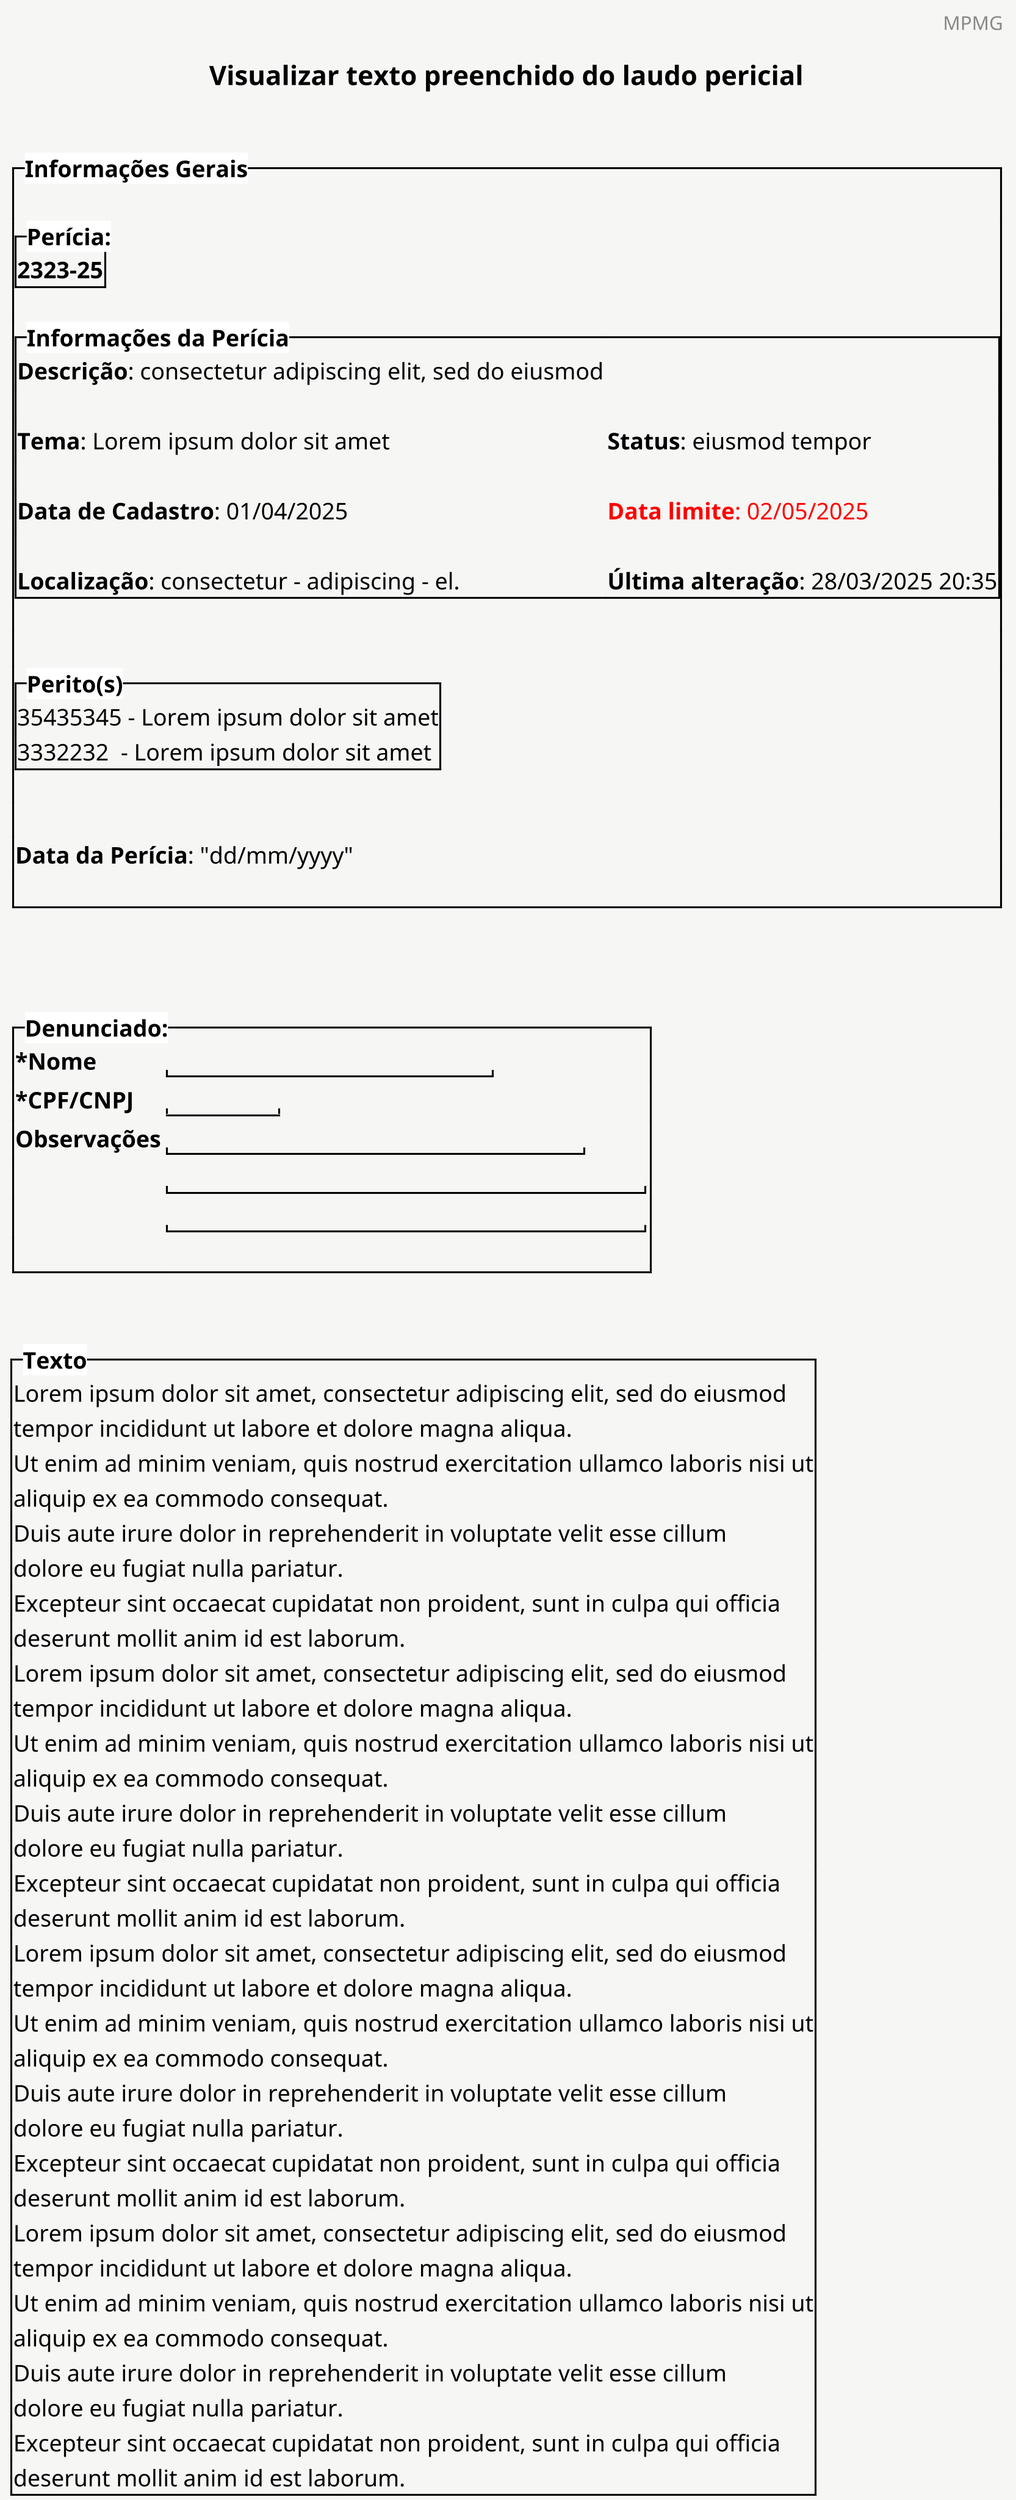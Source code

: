 
@startsalt
<style>
saltDiagram {
  BackgroundColor #f6f6f5
}
</style>
skinparam dpi 300
title Visualizar texto preenchido do laudo pericial
header MPMG
caption Sistema de Perícia MPMG
{<color:red>
    {
        {^ **Informações Gerais**
            .
            {^**Perícia:**
            **2323-25**
            }

            {^**Informações da Perícia**
            **Descrição**: consectetur adipiscing elit, sed do eiusmod
            .
            **Tema**: Lorem ipsum dolor sit amet | **Status**: eiusmod tempor
            .
            **Data de Cadastro**: 01/04/2025 | <color:red>**Data limite**: 02/05/2025
            .

            **Localização**: consectetur - adipiscing - el. |  **Última alteração**: 28/03/2025 20:35
            }
            .
            {^ **Perito(s)**
            35435345 - Lorem ipsum dolor sit amet
            3332232  - Lorem ipsum dolor sit amet
            }
            .
            **Data da Perícia**: "dd/mm/yyyy"
            .
            }
            .
                        .
            {^ **Denunciado:**
                ***Nome**  | "                     "
                ***CPF/CNPJ**   | "       "
                **Observações**   | "                           "
                . | "                               "
                . | "                               "
                .
            }
            .
        }

        {^**Texto**
            Lorem ipsum dolor sit amet, consectetur adipiscing elit, sed do eiusmod
            tempor incididunt ut labore et dolore magna aliqua.
            Ut enim ad minim veniam, quis nostrud exercitation ullamco laboris nisi ut
            aliquip ex ea commodo consequat.
            Duis aute irure dolor in reprehenderit in voluptate velit esse cillum
            dolore eu fugiat nulla pariatur.
            Excepteur sint occaecat cupidatat non proident, sunt in culpa qui officia
            deserunt mollit anim id est laborum.
            Lorem ipsum dolor sit amet, consectetur adipiscing elit, sed do eiusmod
            tempor incididunt ut labore et dolore magna aliqua.
            Ut enim ad minim veniam, quis nostrud exercitation ullamco laboris nisi ut
            aliquip ex ea commodo consequat.
            Duis aute irure dolor in reprehenderit in voluptate velit esse cillum
            dolore eu fugiat nulla pariatur.
            Excepteur sint occaecat cupidatat non proident, sunt in culpa qui officia
            deserunt mollit anim id est laborum.
            Lorem ipsum dolor sit amet, consectetur adipiscing elit, sed do eiusmod
            tempor incididunt ut labore et dolore magna aliqua.
            Ut enim ad minim veniam, quis nostrud exercitation ullamco laboris nisi ut
            aliquip ex ea commodo consequat.
            Duis aute irure dolor in reprehenderit in voluptate velit esse cillum
            dolore eu fugiat nulla pariatur.
            Excepteur sint occaecat cupidatat non proident, sunt in culpa qui officia
            deserunt mollit anim id est laborum.
            Lorem ipsum dolor sit amet, consectetur adipiscing elit, sed do eiusmod
            tempor incididunt ut labore et dolore magna aliqua.
            Ut enim ad minim veniam, quis nostrud exercitation ullamco laboris nisi ut
            aliquip ex ea commodo consequat.
            Duis aute irure dolor in reprehenderit in voluptate velit esse cillum
            dolore eu fugiat nulla pariatur.
            Excepteur sint occaecat cupidatat non proident, sunt in culpa qui officia
            deserunt mollit anim id est laborum.
        }
        .
        { [Cancelar]}


}
@endsalt
